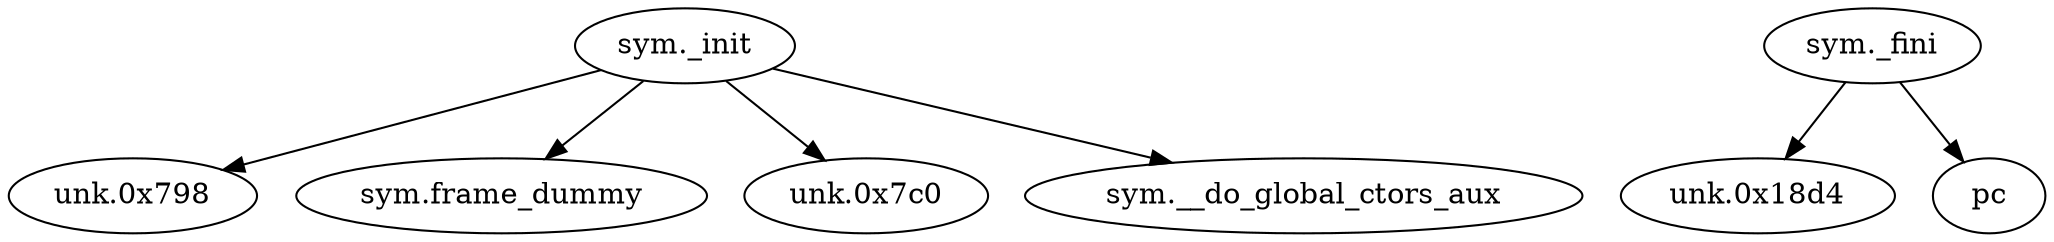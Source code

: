 digraph code {
  "0x00000774" [label="sym._init"];
  "0x00000774" -> "0x00000798";
  "0x00000798" [label="unk.0x798"];
  "0x00000774" -> "0x000008c4";
  "0x000008c4" [label="sym.frame_dummy"];
  "0x00000774" -> "0x000007c0";
  "0x000007c0" [label="unk.0x7c0"];
  "0x00000774" -> "0x000017a0";
  "0x000017a0" [label="sym.__do_global_ctors_aux"];
  "0x000018b0" [label="sym._fini"];
  "0x000018b0" -> "0x000018d4";
  "0x000018d4" [label="unk.0x18d4"];
  "0x000018b0" -> "0x000007f0";
  "0x000007f0" [label="pc"];
}